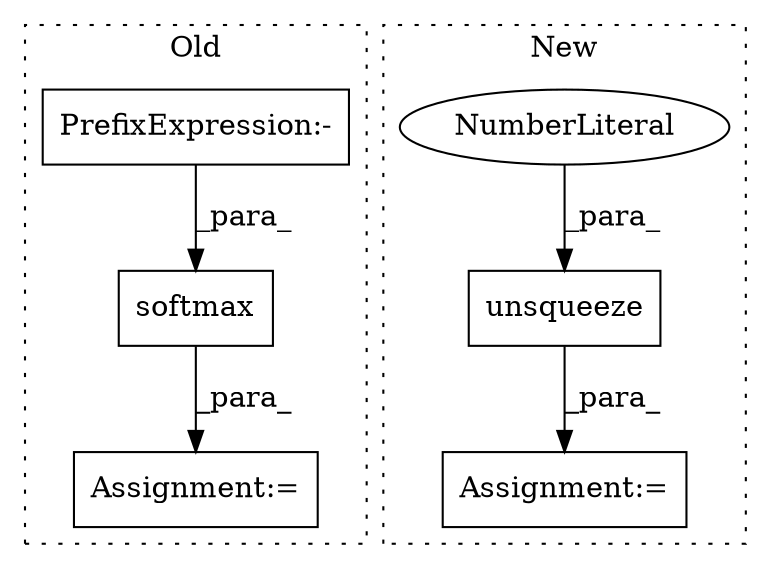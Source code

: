 digraph G {
subgraph cluster0 {
1 [label="softmax" a="32" s="779,791" l="8,1" shape="box"];
4 [label="Assignment:=" a="7" s="773" l="1" shape="box"];
5 [label="PrefixExpression:-" a="38" s="746" l="1" shape="box"];
label = "Old";
style="dotted";
}
subgraph cluster1 {
2 [label="unsqueeze" a="32" s="722,733" l="10,1" shape="box"];
3 [label="NumberLiteral" a="34" s="732" l="1" shape="ellipse"];
6 [label="Assignment:=" a="7" s="746" l="1" shape="box"];
label = "New";
style="dotted";
}
1 -> 4 [label="_para_"];
2 -> 6 [label="_para_"];
3 -> 2 [label="_para_"];
5 -> 1 [label="_para_"];
}